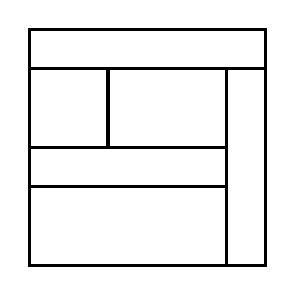 \begin{tikzpicture}[very thick, scale=.5]
    \draw (0,5) rectangle (6,6);
    \draw (0,3) rectangle (2,5);
    \draw (2,3) rectangle (5,5);
    \draw (0,2) rectangle (5,3);
    \draw (0,0) rectangle (5,2);
    \draw (5,0) rectangle (6,5);
\end{tikzpicture}
